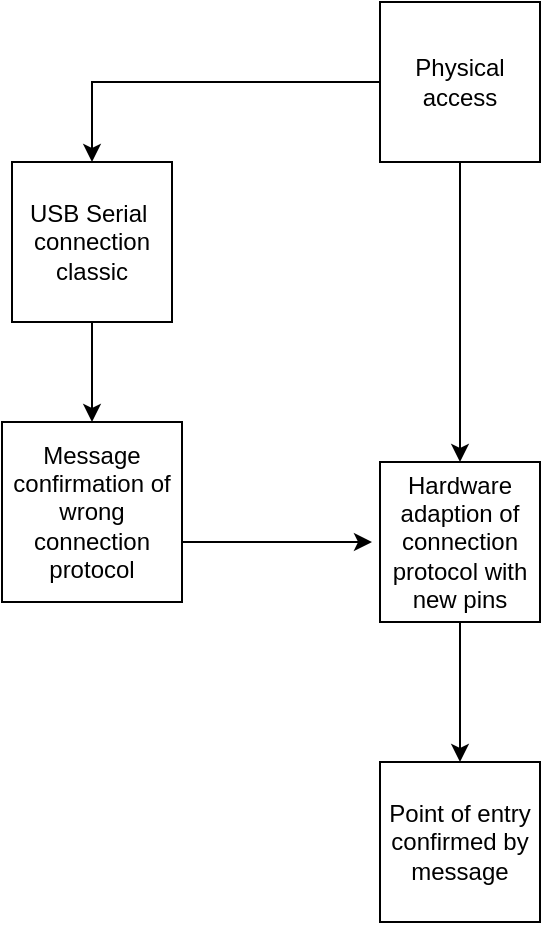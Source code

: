 <mxfile version="28.2.5">
  <diagram name="Page-1" id="sOHJUbCXWmSp_o2wKgWZ">
    <mxGraphModel dx="997" dy="670" grid="1" gridSize="10" guides="1" tooltips="1" connect="1" arrows="1" fold="1" page="1" pageScale="1" pageWidth="827" pageHeight="1169" math="0" shadow="0">
      <root>
        <mxCell id="0" />
        <mxCell id="1" parent="0" />
        <mxCell id="TllxWAruNlbua6iccPWR-6" style="edgeStyle=orthogonalEdgeStyle;rounded=0;orthogonalLoop=1;jettySize=auto;html=1;entryX=0.5;entryY=0;entryDx=0;entryDy=0;" edge="1" parent="1" source="TllxWAruNlbua6iccPWR-1" target="TllxWAruNlbua6iccPWR-5">
          <mxGeometry relative="1" as="geometry" />
        </mxCell>
        <mxCell id="TllxWAruNlbua6iccPWR-8" style="edgeStyle=orthogonalEdgeStyle;rounded=0;orthogonalLoop=1;jettySize=auto;html=1;entryX=0.5;entryY=0;entryDx=0;entryDy=0;" edge="1" parent="1" source="TllxWAruNlbua6iccPWR-1" target="TllxWAruNlbua6iccPWR-2">
          <mxGeometry relative="1" as="geometry" />
        </mxCell>
        <mxCell id="TllxWAruNlbua6iccPWR-1" value="Physical access" style="whiteSpace=wrap;html=1;aspect=fixed;" vertex="1" parent="1">
          <mxGeometry x="374" y="20" width="80" height="80" as="geometry" />
        </mxCell>
        <mxCell id="TllxWAruNlbua6iccPWR-10" style="edgeStyle=orthogonalEdgeStyle;rounded=0;orthogonalLoop=1;jettySize=auto;html=1;" edge="1" parent="1" source="TllxWAruNlbua6iccPWR-2" target="TllxWAruNlbua6iccPWR-4">
          <mxGeometry relative="1" as="geometry" />
        </mxCell>
        <mxCell id="TllxWAruNlbua6iccPWR-2" value="Hardware adaption of connection protocol with new pins" style="whiteSpace=wrap;html=1;aspect=fixed;" vertex="1" parent="1">
          <mxGeometry x="374" y="250" width="80" height="80" as="geometry" />
        </mxCell>
        <mxCell id="TllxWAruNlbua6iccPWR-9" style="edgeStyle=orthogonalEdgeStyle;rounded=0;orthogonalLoop=1;jettySize=auto;html=1;" edge="1" parent="1" source="TllxWAruNlbua6iccPWR-3">
          <mxGeometry relative="1" as="geometry">
            <mxPoint x="370" y="290" as="targetPoint" />
            <Array as="points">
              <mxPoint x="370" y="290" />
            </Array>
          </mxGeometry>
        </mxCell>
        <mxCell id="TllxWAruNlbua6iccPWR-3" value="Message confirmation of wrong connection protocol" style="whiteSpace=wrap;html=1;aspect=fixed;" vertex="1" parent="1">
          <mxGeometry x="185" y="230" width="90" height="90" as="geometry" />
        </mxCell>
        <mxCell id="TllxWAruNlbua6iccPWR-4" value="Point of entry confirmed by message" style="whiteSpace=wrap;html=1;aspect=fixed;" vertex="1" parent="1">
          <mxGeometry x="374" y="400" width="80" height="80" as="geometry" />
        </mxCell>
        <mxCell id="TllxWAruNlbua6iccPWR-7" style="edgeStyle=orthogonalEdgeStyle;rounded=0;orthogonalLoop=1;jettySize=auto;html=1;entryX=0.5;entryY=0;entryDx=0;entryDy=0;" edge="1" parent="1" source="TllxWAruNlbua6iccPWR-5" target="TllxWAruNlbua6iccPWR-3">
          <mxGeometry relative="1" as="geometry" />
        </mxCell>
        <mxCell id="TllxWAruNlbua6iccPWR-5" value="USB Serial&amp;nbsp; connection classic" style="whiteSpace=wrap;html=1;aspect=fixed;" vertex="1" parent="1">
          <mxGeometry x="190" y="100" width="80" height="80" as="geometry" />
        </mxCell>
      </root>
    </mxGraphModel>
  </diagram>
</mxfile>
